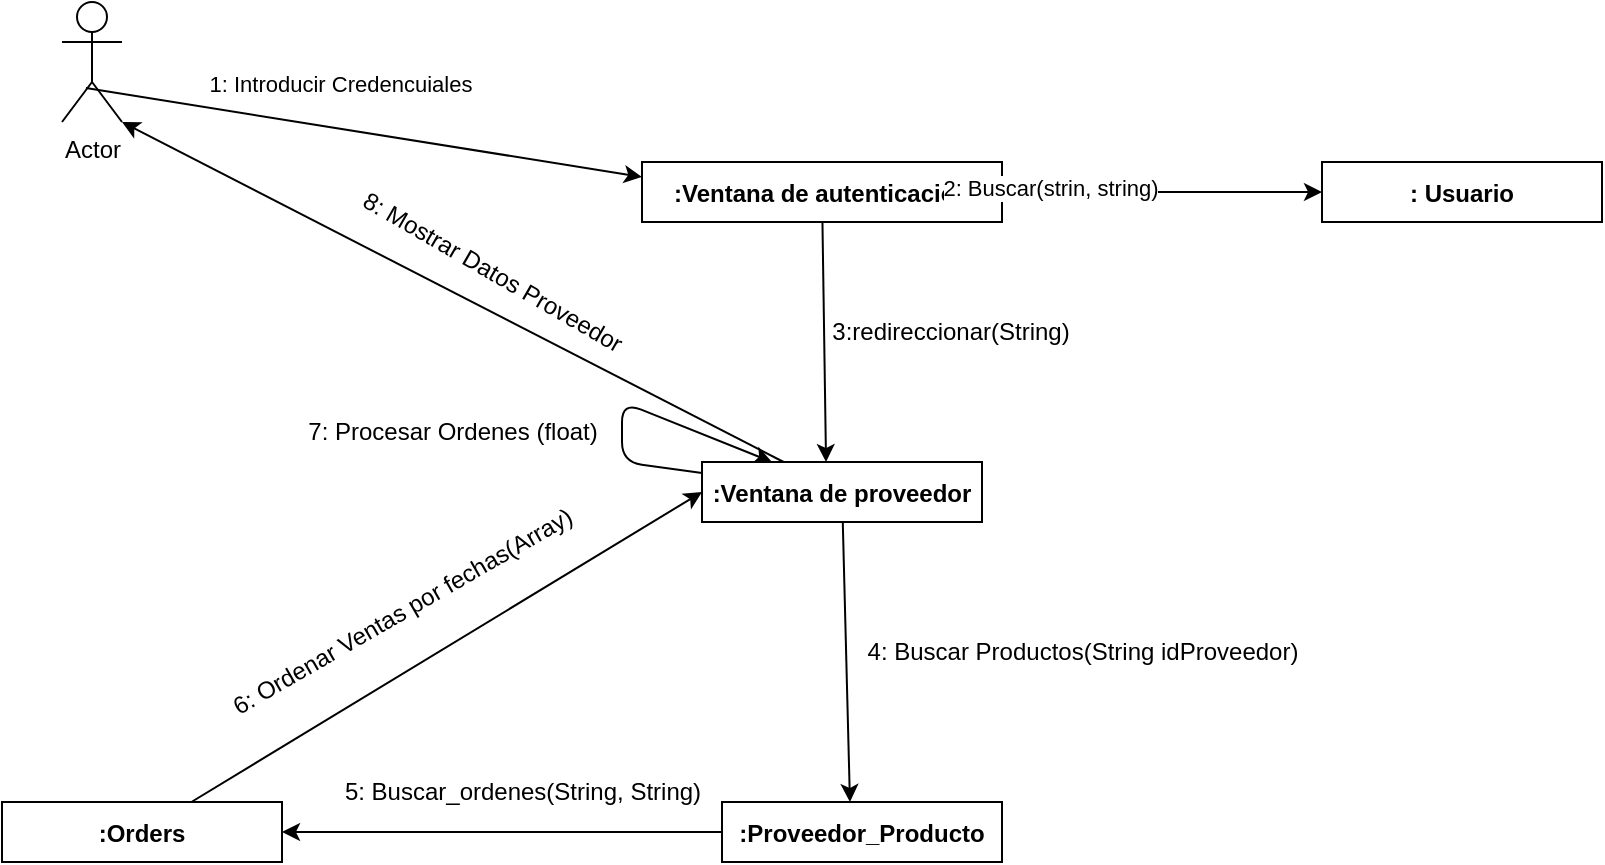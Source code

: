 <mxfile>
    <diagram id="Vj7txb7l-oxX7-6aAdQl" name="Página-1">
        <mxGraphModel dx="1957" dy="656" grid="1" gridSize="10" guides="1" tooltips="1" connect="1" arrows="1" fold="1" page="1" pageScale="1" pageWidth="827" pageHeight="1169" math="0" shadow="0">
            <root>
                <mxCell id="0"/>
                <mxCell id="1" parent="0"/>
                <mxCell id="2" value="Actor" style="shape=umlActor;verticalLabelPosition=bottom;verticalAlign=top;html=1;" vertex="1" parent="1">
                    <mxGeometry x="-30" y="50" width="30" height="60" as="geometry"/>
                </mxCell>
                <mxCell id="14" style="edgeStyle=none;html=1;entryX=0.457;entryY=0;entryDx=0;entryDy=0;entryPerimeter=0;" edge="1" parent="1" source="3" target="13">
                    <mxGeometry relative="1" as="geometry"/>
                </mxCell>
                <mxCell id="22" style="edgeStyle=none;html=1;entryX=0.25;entryY=0;entryDx=0;entryDy=0;" edge="1" parent="1" source="3" target="3">
                    <mxGeometry relative="1" as="geometry">
                        <mxPoint x="200" y="250" as="targetPoint"/>
                        <Array as="points">
                            <mxPoint x="250" y="280"/>
                            <mxPoint x="250" y="250"/>
                        </Array>
                    </mxGeometry>
                </mxCell>
                <mxCell id="23" style="edgeStyle=none;html=1;entryX=1;entryY=1;entryDx=0;entryDy=0;entryPerimeter=0;" edge="1" parent="1" source="3" target="2">
                    <mxGeometry relative="1" as="geometry"/>
                </mxCell>
                <mxCell id="3" value=":Ventana de proveedor" style="fontStyle=1;" vertex="1" parent="1">
                    <mxGeometry x="290" y="280" width="140" height="30" as="geometry"/>
                </mxCell>
                <mxCell id="9" style="edgeStyle=none;html=1;entryX=0;entryY=0.5;entryDx=0;entryDy=0;" edge="1" parent="1" source="5" target="8">
                    <mxGeometry relative="1" as="geometry"/>
                </mxCell>
                <mxCell id="11" style="edgeStyle=none;html=1;entryX=0.443;entryY=0;entryDx=0;entryDy=0;entryPerimeter=0;" edge="1" parent="1" source="5" target="3">
                    <mxGeometry relative="1" as="geometry"/>
                </mxCell>
                <mxCell id="5" value=":Ventana de autenticacion" style="fontStyle=1;" vertex="1" parent="1">
                    <mxGeometry x="260" y="130" width="180" height="30" as="geometry"/>
                </mxCell>
                <mxCell id="6" value="" style="endArrow=classic;html=1;exitX=0.4;exitY=0.717;exitDx=0;exitDy=0;exitPerimeter=0;entryX=0;entryY=0.25;entryDx=0;entryDy=0;" edge="1" parent="1" source="2" target="5">
                    <mxGeometry width="50" height="50" relative="1" as="geometry">
                        <mxPoint x="90" y="60" as="sourcePoint"/>
                        <mxPoint x="260" y="110" as="targetPoint"/>
                    </mxGeometry>
                </mxCell>
                <mxCell id="7" value="1: Introducir Credencuiales" style="edgeLabel;html=1;align=center;verticalAlign=middle;resizable=0;points=[];" vertex="1" connectable="0" parent="6">
                    <mxGeometry x="-0.329" relative="1" as="geometry">
                        <mxPoint x="33" y="-17" as="offset"/>
                    </mxGeometry>
                </mxCell>
                <mxCell id="10" value="2: Buscar(strin, string)" style="edgeLabel;html=1;align=center;verticalAlign=middle;resizable=0;points=[];" vertex="1" connectable="0" parent="6">
                    <mxGeometry x="-0.329" relative="1" as="geometry">
                        <mxPoint x="388" y="35" as="offset"/>
                    </mxGeometry>
                </mxCell>
                <mxCell id="8" value=": Usuario" style="fontStyle=1;" vertex="1" parent="1">
                    <mxGeometry x="600" y="130" width="140" height="30" as="geometry"/>
                </mxCell>
                <mxCell id="12" value="3:redireccionar(String)" style="text;html=1;align=center;verticalAlign=middle;resizable=0;points=[];autosize=1;strokeColor=none;fillColor=none;" vertex="1" parent="1">
                    <mxGeometry x="344" y="200" width="140" height="30" as="geometry"/>
                </mxCell>
                <mxCell id="17" style="edgeStyle=none;html=1;entryX=1;entryY=0.5;entryDx=0;entryDy=0;" edge="1" parent="1" source="13" target="16">
                    <mxGeometry relative="1" as="geometry"/>
                </mxCell>
                <mxCell id="13" value=":Proveedor_Producto" style="fontStyle=1;" vertex="1" parent="1">
                    <mxGeometry x="300" y="450" width="140" height="30" as="geometry"/>
                </mxCell>
                <mxCell id="15" value="4: Buscar Productos(String idProveedor)" style="text;html=1;align=center;verticalAlign=middle;resizable=0;points=[];autosize=1;strokeColor=none;fillColor=none;" vertex="1" parent="1">
                    <mxGeometry x="360" y="360" width="240" height="30" as="geometry"/>
                </mxCell>
                <mxCell id="20" style="edgeStyle=none;html=1;entryX=0;entryY=0.5;entryDx=0;entryDy=0;" edge="1" parent="1" source="16" target="3">
                    <mxGeometry relative="1" as="geometry"/>
                </mxCell>
                <mxCell id="16" value=":Orders" style="fontStyle=1;" vertex="1" parent="1">
                    <mxGeometry x="-60" y="450" width="140" height="30" as="geometry"/>
                </mxCell>
                <mxCell id="18" value="5: Buscar_ordenes(String, String)" style="text;html=1;align=center;verticalAlign=middle;resizable=0;points=[];autosize=1;strokeColor=none;fillColor=none;" vertex="1" parent="1">
                    <mxGeometry x="100" y="430" width="200" height="30" as="geometry"/>
                </mxCell>
                <mxCell id="19" value="6: Ordenar Ventas por fechas(Array)" style="text;html=1;align=center;verticalAlign=middle;resizable=0;points=[];autosize=1;strokeColor=none;fillColor=none;rotation=-30;" vertex="1" parent="1">
                    <mxGeometry x="30" y="340" width="220" height="30" as="geometry"/>
                </mxCell>
                <mxCell id="21" value="7: Procesar Ordenes (float)" style="text;html=1;align=center;verticalAlign=middle;resizable=0;points=[];autosize=1;strokeColor=none;fillColor=none;rotation=0;" vertex="1" parent="1">
                    <mxGeometry x="80" y="250" width="170" height="30" as="geometry"/>
                </mxCell>
                <mxCell id="24" value="8: Mostrar Datos Proveedor" style="text;html=1;align=center;verticalAlign=middle;resizable=0;points=[];autosize=1;strokeColor=none;fillColor=none;rotation=30;" vertex="1" parent="1">
                    <mxGeometry x="100" y="170" width="170" height="30" as="geometry"/>
                </mxCell>
            </root>
        </mxGraphModel>
    </diagram>
</mxfile>